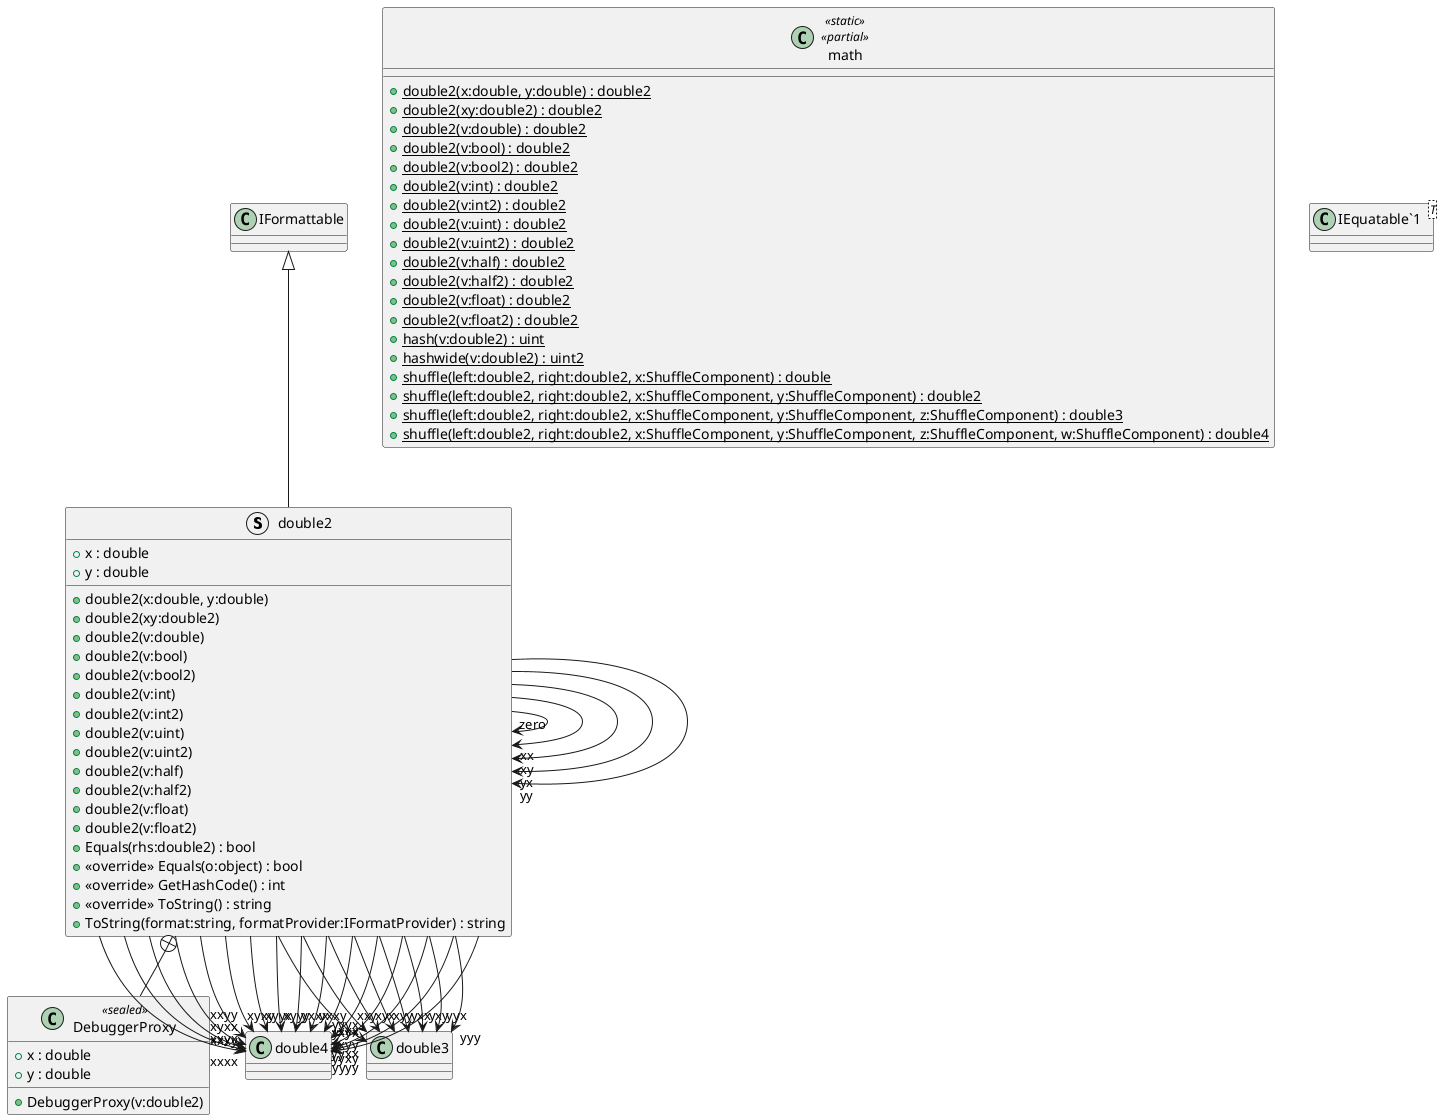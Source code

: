 @startuml
struct double2 {
    + x : double
    + y : double
    + double2(x:double, y:double)
    + double2(xy:double2)
    + double2(v:double)
    + double2(v:bool)
    + double2(v:bool2)
    + double2(v:int)
    + double2(v:int2)
    + double2(v:uint)
    + double2(v:uint2)
    + double2(v:half)
    + double2(v:half2)
    + double2(v:float)
    + double2(v:float2)
    + Equals(rhs:double2) : bool
    + <<override>> Equals(o:object) : bool
    + <<override>> GetHashCode() : int
    + <<override>> ToString() : string
    + ToString(format:string, formatProvider:IFormatProvider) : string
}
class math <<static>> <<partial>> {
    + {static} double2(x:double, y:double) : double2
    + {static} double2(xy:double2) : double2
    + {static} double2(v:double) : double2
    + {static} double2(v:bool) : double2
    + {static} double2(v:bool2) : double2
    + {static} double2(v:int) : double2
    + {static} double2(v:int2) : double2
    + {static} double2(v:uint) : double2
    + {static} double2(v:uint2) : double2
    + {static} double2(v:half) : double2
    + {static} double2(v:half2) : double2
    + {static} double2(v:float) : double2
    + {static} double2(v:float2) : double2
    + {static} hash(v:double2) : uint
    + {static} hashwide(v:double2) : uint2
    + {static} shuffle(left:double2, right:double2, x:ShuffleComponent) : double
    + {static} shuffle(left:double2, right:double2, x:ShuffleComponent, y:ShuffleComponent) : double2
    + {static} shuffle(left:double2, right:double2, x:ShuffleComponent, y:ShuffleComponent, z:ShuffleComponent) : double3
    + {static} shuffle(left:double2, right:double2, x:ShuffleComponent, y:ShuffleComponent, z:ShuffleComponent, w:ShuffleComponent) : double4
}
class "IEquatable`1"<T> {
}
class DebuggerProxy <<sealed>> {
    + x : double
    + y : double
    + DebuggerProxy(v:double2)
}
IFormattable <|-- double2
double2 --> "zero" double2
double2 --> "xxxx" double4
double2 --> "xxxy" double4
double2 --> "xxyx" double4
double2 --> "xxyy" double4
double2 --> "xyxx" double4
double2 --> "xyxy" double4
double2 --> "xyyx" double4
double2 --> "xyyy" double4
double2 --> "yxxx" double4
double2 --> "yxxy" double4
double2 --> "yxyx" double4
double2 --> "yxyy" double4
double2 --> "yyxx" double4
double2 --> "yyxy" double4
double2 --> "yyyx" double4
double2 --> "yyyy" double4
double2 --> "xxx" double3
double2 --> "xxy" double3
double2 --> "xyx" double3
double2 --> "xyy" double3
double2 --> "yxx" double3
double2 --> "yxy" double3
double2 --> "yyx" double3
double2 --> "yyy" double3
double2 --> "xx" double2
double2 --> "xy" double2
double2 --> "yx" double2
double2 --> "yy" double2
double2 +-- DebuggerProxy
@enduml
